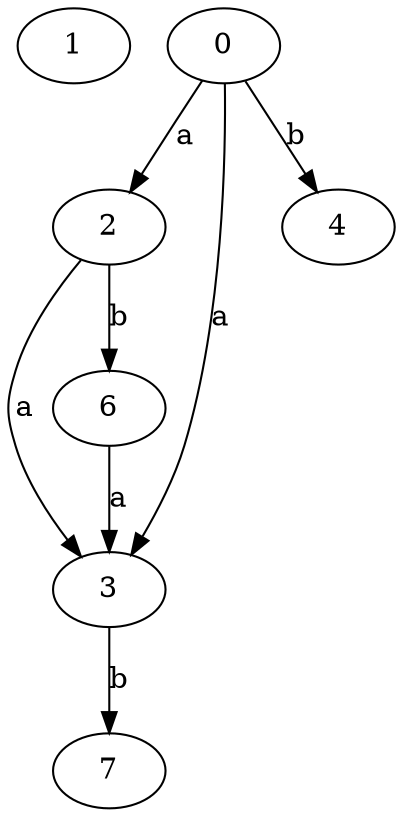 strict digraph  {
1;
2;
3;
4;
6;
0;
7;
2 -> 3  [label=a];
2 -> 6  [label=b];
3 -> 7  [label=b];
6 -> 3  [label=a];
0 -> 2  [label=a];
0 -> 3  [label=a];
0 -> 4  [label=b];
}
